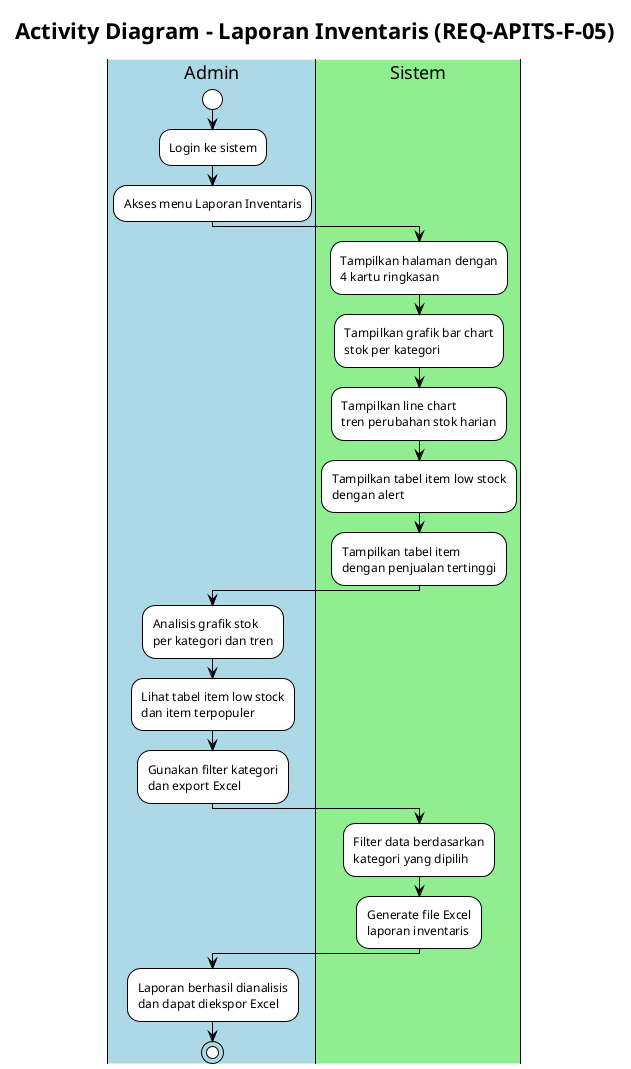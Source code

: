 @startuml Activity_Diagram_Laporan_Inventaris
!theme plain
title Activity Diagram - Laporan Inventaris (REQ-APITS-F-05)

|#LightBlue|Admin|
|#LightGreen|Sistem|
|Admin|
start
:Login ke sistem;
:Akses menu Laporan Inventaris;

|Sistem|
:Tampilkan halaman dengan
4 kartu ringkasan;

:Tampilkan grafik bar chart
stok per kategori;

:Tampilkan line chart
tren perubahan stok harian;

:Tampilkan tabel item low stock
dengan alert;

:Tampilkan tabel item
dengan penjualan tertinggi;

|Admin|
:Analisis grafik stok
per kategori dan tren;

:Lihat tabel item low stock
dan item terpopuler;

:Gunakan filter kategori
dan export Excel;

|Sistem|
:Filter data berdasarkan
kategori yang dipilih;

:Generate file Excel
laporan inventaris;

|Admin|
:Laporan berhasil dianalisis
dan dapat diekspor Excel;

stop

@enduml